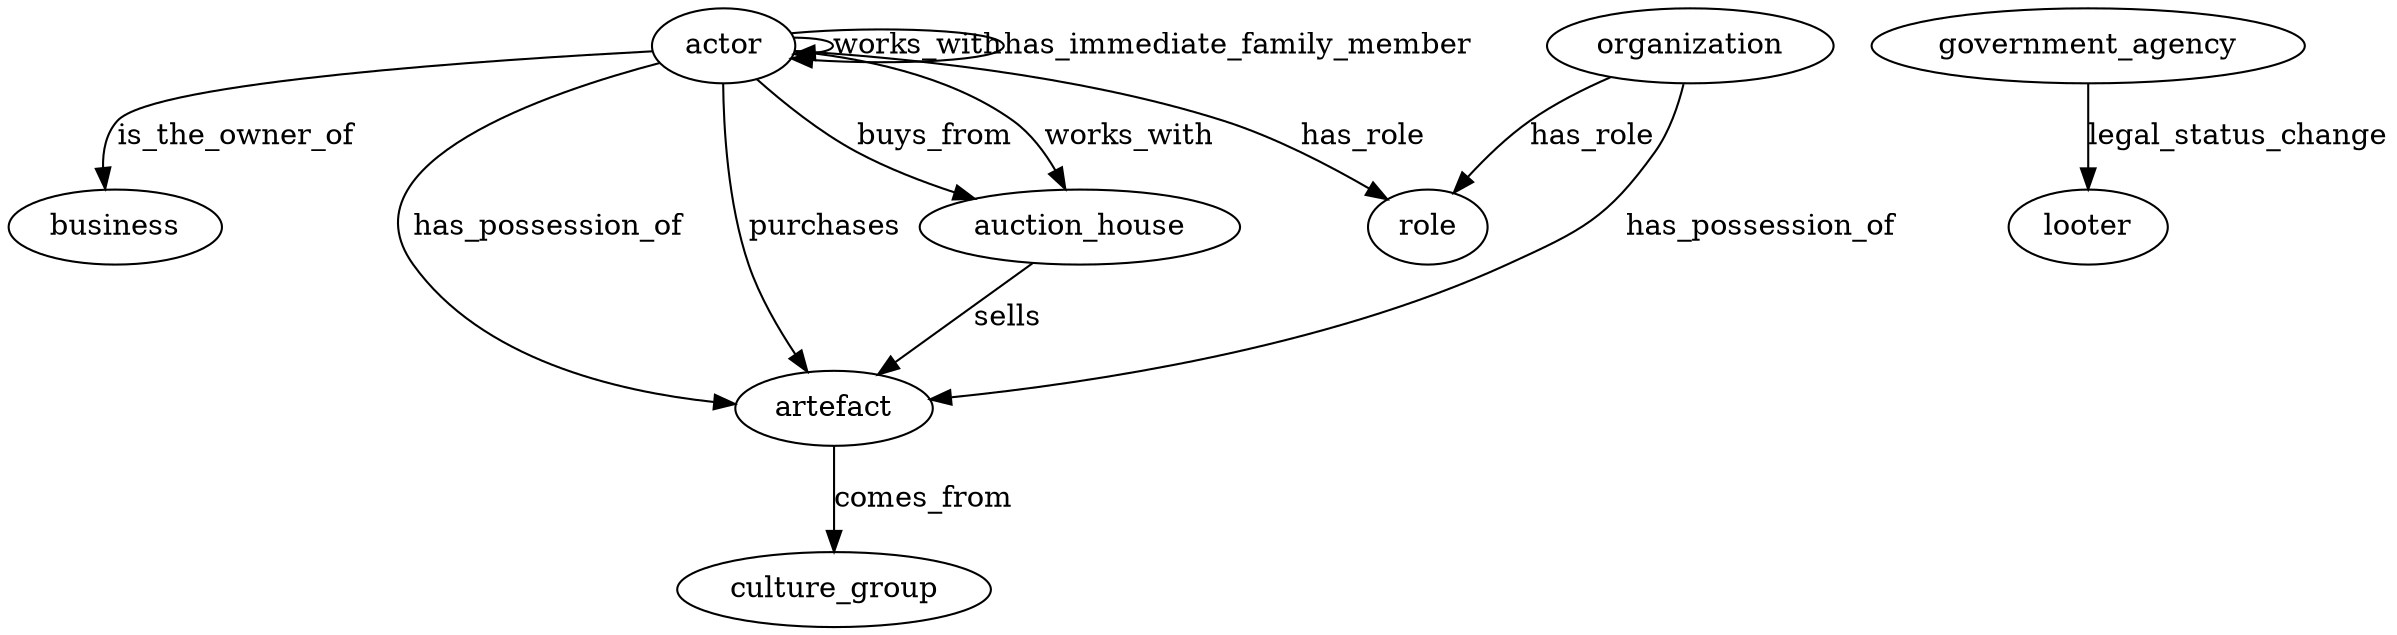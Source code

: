digraph art {
  actor -> actor [label="works_with"];
  actor -> actor [label="has_immediate_family_member"];
  actor -> business [label="is_the_owner_of"];
  actor -> artefact [label="has_possession_of"];
  organization -> artefact [label="has_possession_of"];
  artefact -> culture_group [label="comes_from"];
  auction_house -> artefact [label="sells"];
  actor -> artefact [label="purchases"];
  actor -> auction_house [label="buys_from"];
  actor -> auction_house [label="works_with"];
  government_agency -> looter [label="legal_status_change"];
  actor -> role [label="has_role"];
  organization -> role [label="has_role"];
}
